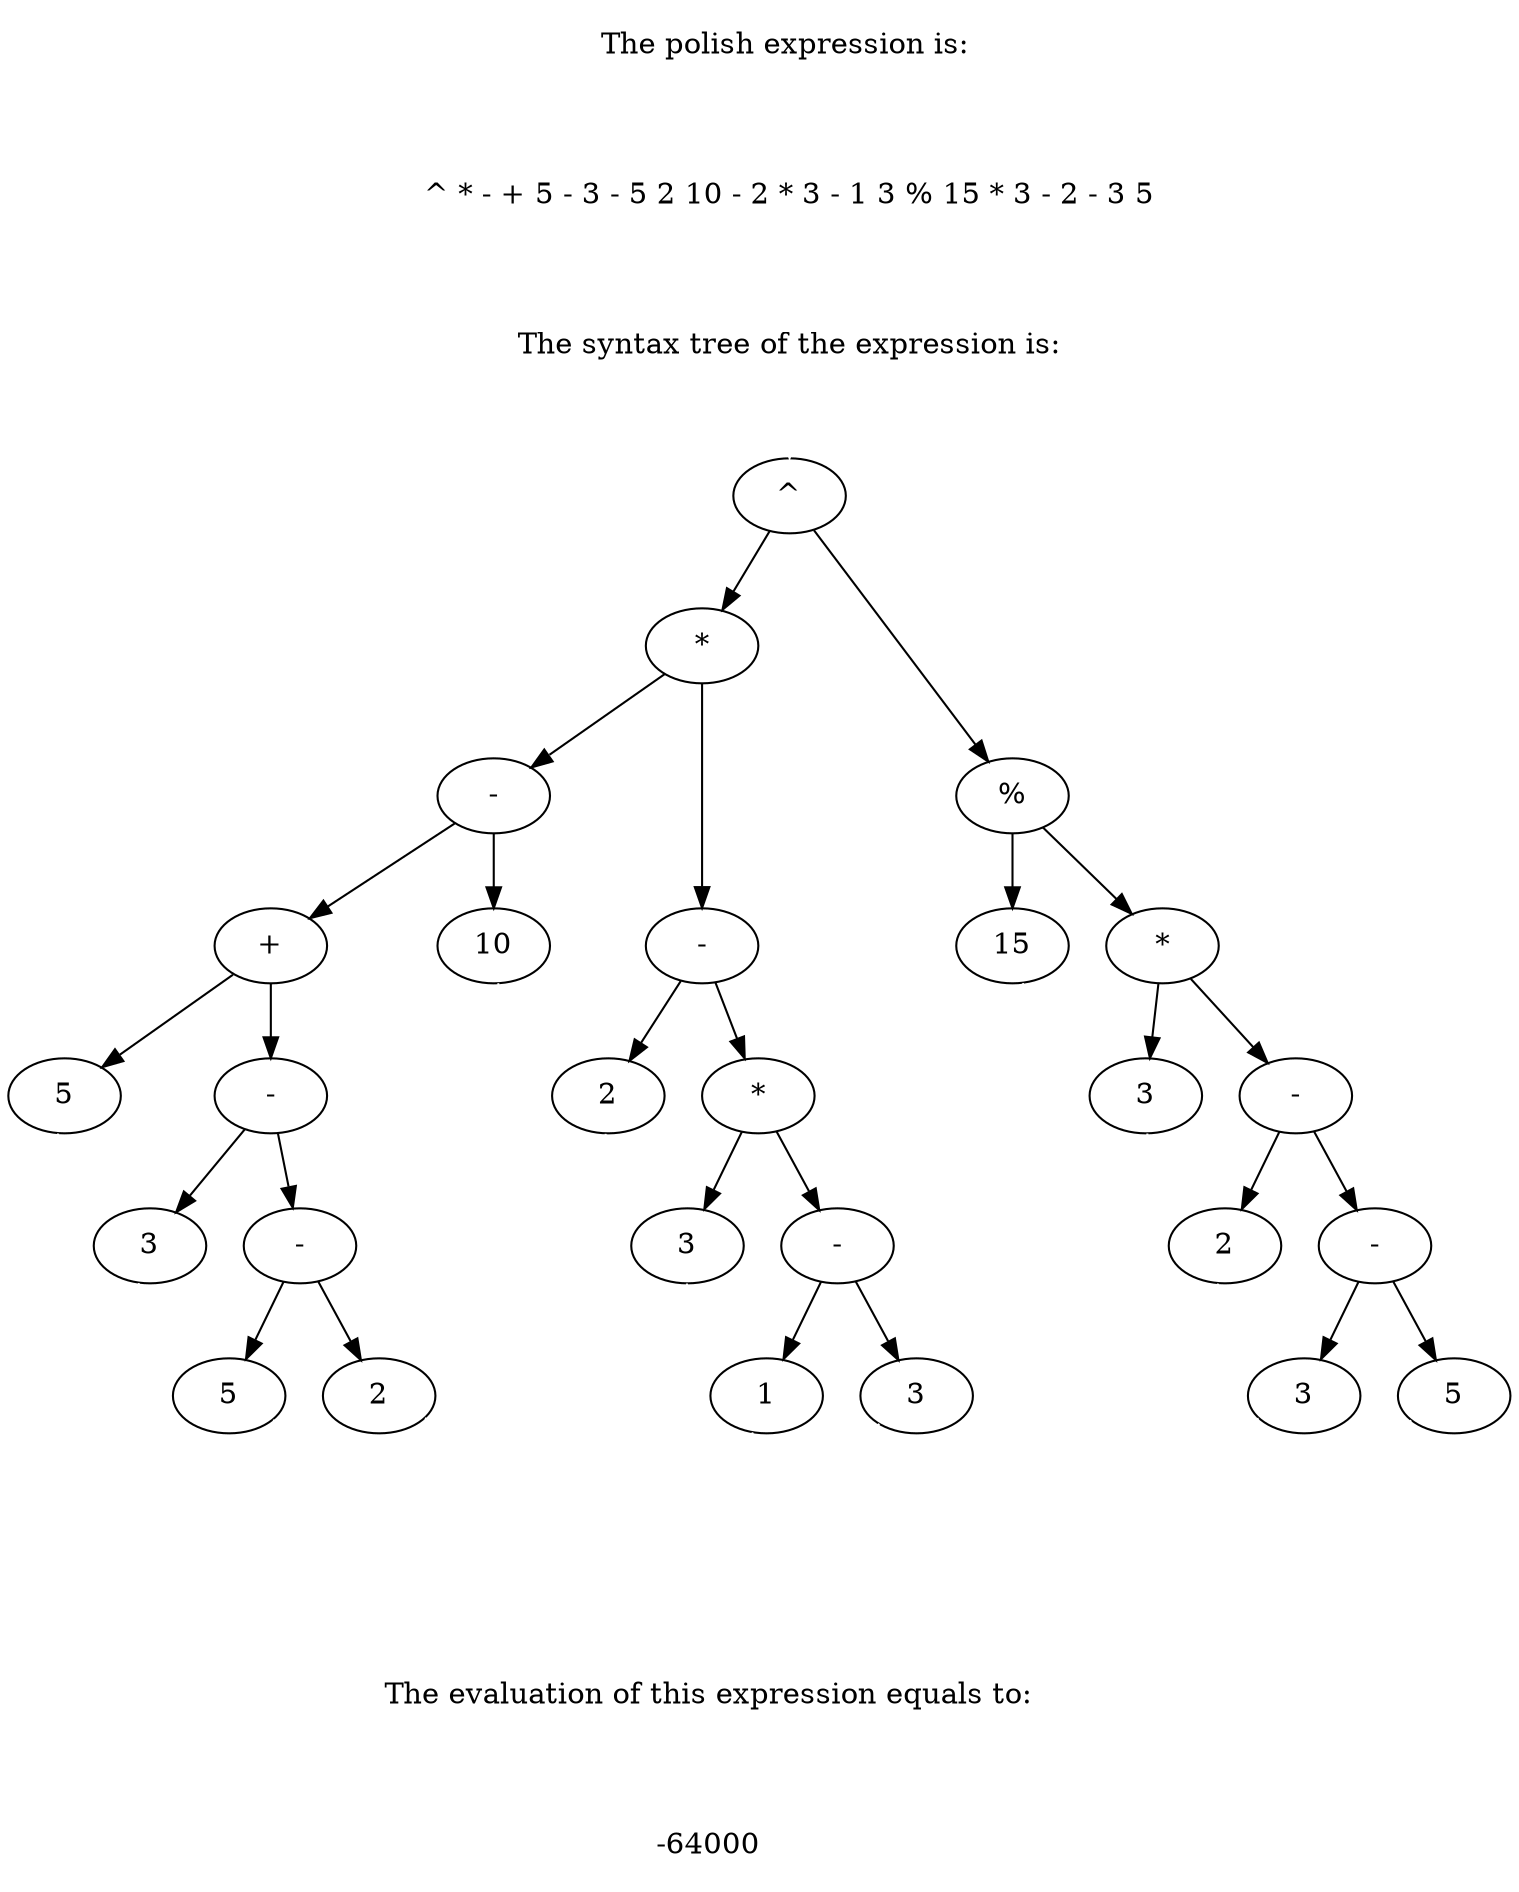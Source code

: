 // Polish Expression Calculator
digraph {
	start [label="The polish expression is: " shape=plaintext]
	expression [label="^ * - + 5 - 3 - 5 2 10 - 2 * 3 - 1 3 % 15 * 3 - 2 - 3 5" shape=plaintext]
	"graph" [label="The syntax tree of the expression is:" shape=plaintext]
	sentinel [label="" shape=plaintext]
	1 [label="^"]
	start -> expression [label="" color=white]
	expression -> "graph" [label="" color=white]
	"graph" -> 1 [label="" color=white]
	2 [label="*"]
	1 -> 2
	4 [label="-"]
	2 -> 4
	8 [label="+"]
	4 -> 8
	16 [label=5]
	8 -> 16
	16 -> sentinel [color=white]
	17 [label="-"]
	8 -> 17
	34 [label=3]
	17 -> 34
	34 -> sentinel [color=white]
	35 [label="-"]
	17 -> 35
	70 [label=5]
	35 -> 70
	70 -> sentinel [color=white]
	71 [label=2]
	35 -> 71
	71 -> sentinel [color=white]
	9 [label=10]
	4 -> 9
	9 -> sentinel [color=white]
	5 [label="-"]
	2 -> 5
	10 [label=2]
	5 -> 10
	10 -> sentinel [color=white]
	11 [label="*"]
	5 -> 11
	22 [label=3]
	11 -> 22
	22 -> sentinel [color=white]
	23 [label="-"]
	11 -> 23
	46 [label=1]
	23 -> 46
	46 -> sentinel [color=white]
	47 [label=3]
	23 -> 47
	47 -> sentinel [color=white]
	3 [label="%"]
	1 -> 3
	6 [label=15]
	3 -> 6
	6 -> sentinel [color=white]
	7 [label="*"]
	3 -> 7
	14 [label=3]
	7 -> 14
	14 -> sentinel [color=white]
	15 [label="-"]
	7 -> 15
	30 [label=2]
	15 -> 30
	30 -> sentinel [color=white]
	31 [label="-"]
	15 -> 31
	62 [label=3]
	31 -> 62
	62 -> sentinel [color=white]
	63 [label=5]
	31 -> 63
	63 -> sentinel [color=white]
	result_text [label="The evaluation of this expression equals to:" shape=plaintext]
	result [label=-64000 shape=plaintext]
	sentinel -> result_text [color=white]
	result_text -> result [color=white]
}
